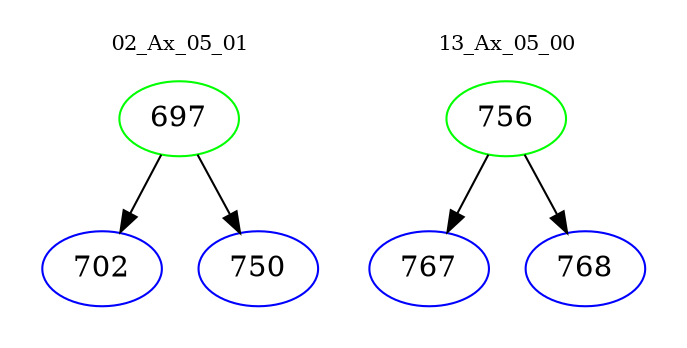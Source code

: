 digraph{
subgraph cluster_0 {
color = white
label = "02_Ax_05_01";
fontsize=10;
T0_697 [label="697", color="green"]
T0_697 -> T0_702 [color="black"]
T0_702 [label="702", color="blue"]
T0_697 -> T0_750 [color="black"]
T0_750 [label="750", color="blue"]
}
subgraph cluster_1 {
color = white
label = "13_Ax_05_00";
fontsize=10;
T1_756 [label="756", color="green"]
T1_756 -> T1_767 [color="black"]
T1_767 [label="767", color="blue"]
T1_756 -> T1_768 [color="black"]
T1_768 [label="768", color="blue"]
}
}
